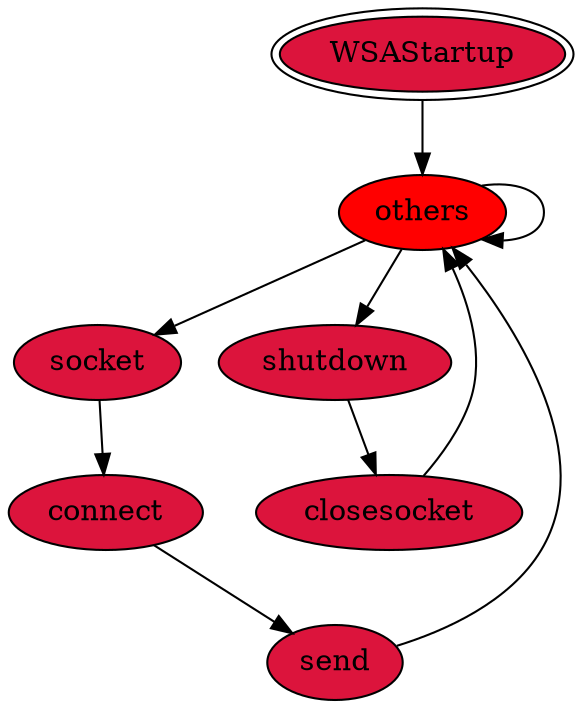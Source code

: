 digraph "./REPORTS/6035/API_PER_CATEGORY/socket_send.exe_972_Windows Sockets (Winsock)_API_per_Category_Transition_Matrix" {
	WSAStartup [label=WSAStartup fillcolor=crimson peripheries=2 style=filled]
	others [label=others fillcolor=red style=filled]
	WSAStartup -> others [label=""]
	others -> others [label=""]
	socket [label=socket fillcolor=crimson style=filled]
	others -> socket [label=""]
	shutdown [label=shutdown fillcolor=crimson style=filled]
	others -> shutdown [label=""]
	connect [label=connect fillcolor=crimson style=filled]
	socket -> connect [label=""]
	send [label=send fillcolor=crimson style=filled]
	connect -> send [label=""]
	send -> others [label=""]
	closesocket [label=closesocket fillcolor=crimson style=filled]
	shutdown -> closesocket [label=""]
	closesocket -> others [label=""]
}
